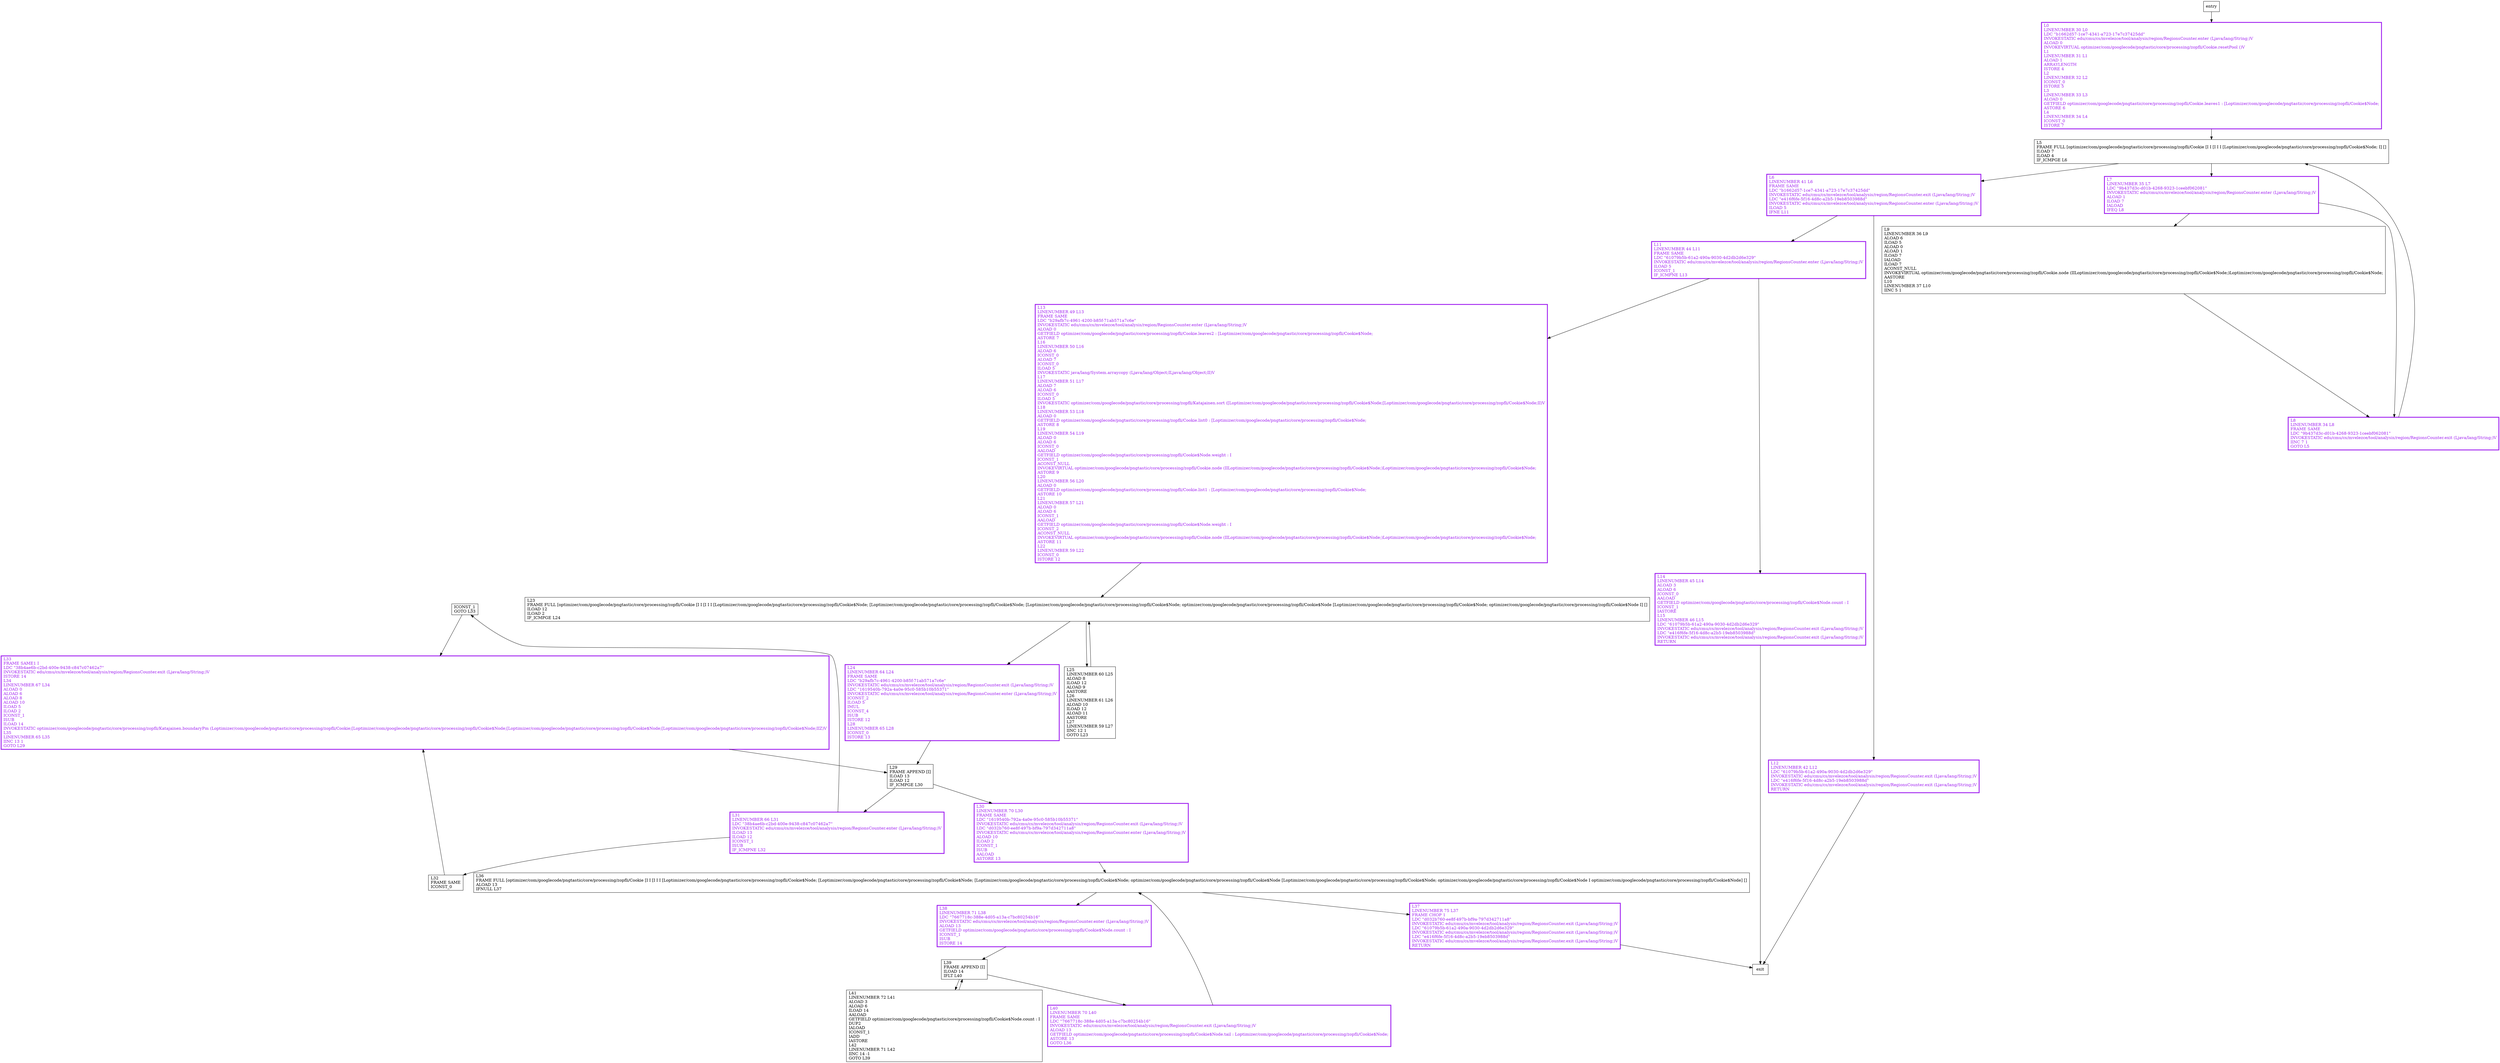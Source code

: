 digraph lengthLimitedCodeLengths {
node [shape=record];
113456821 [label="ICONST_1\lGOTO L33\l"];
1197302856 [label="L6\lLINENUMBER 41 L6\lFRAME SAME\lLDC \"b1662d57-1ce7-4341-a723-17e7c37425dd\"\lINVOKESTATIC edu/cmu/cs/mvelezce/tool/analysis/region/RegionsCounter.exit (Ljava/lang/String;)V\lLDC \"e416f6fe-5f16-4d8c-a2b5-19eb8503988d\"\lINVOKESTATIC edu/cmu/cs/mvelezce/tool/analysis/region/RegionsCounter.enter (Ljava/lang/String;)V\lILOAD 5\lIFNE L11\l"];
400383784 [label="L7\lLINENUMBER 35 L7\lLDC \"9b437d3c-d01b-4268-9323-1ceebf062081\"\lINVOKESTATIC edu/cmu/cs/mvelezce/tool/analysis/region/RegionsCounter.enter (Ljava/lang/String;)V\lALOAD 1\lILOAD 7\lIALOAD\lIFEQ L8\l"];
720430426 [label="L31\lLINENUMBER 66 L31\lLDC \"38b4ae6b-c2bd-400e-9438-c847c07462a7\"\lINVOKESTATIC edu/cmu/cs/mvelezce/tool/analysis/region/RegionsCounter.enter (Ljava/lang/String;)V\lILOAD 13\lILOAD 12\lICONST_1\lISUB\lIF_ICMPNE L32\l"];
853834092 [label="L12\lLINENUMBER 42 L12\lLDC \"61079b5b-61a2-490a-9030-4d2db2d6e329\"\lINVOKESTATIC edu/cmu/cs/mvelezce/tool/analysis/region/RegionsCounter.exit (Ljava/lang/String;)V\lLDC \"e416f6fe-5f16-4d8c-a2b5-19eb8503988d\"\lINVOKESTATIC edu/cmu/cs/mvelezce/tool/analysis/region/RegionsCounter.exit (Ljava/lang/String;)V\lRETURN\l"];
758534398 [label="L29\lFRAME APPEND [I]\lILOAD 13\lILOAD 12\lIF_ICMPGE L30\l"];
274454448 [label="L8\lLINENUMBER 34 L8\lFRAME SAME\lLDC \"9b437d3c-d01b-4268-9323-1ceebf062081\"\lINVOKESTATIC edu/cmu/cs/mvelezce/tool/analysis/region/RegionsCounter.exit (Ljava/lang/String;)V\lIINC 7 1\lGOTO L5\l"];
1835305943 [label="L39\lFRAME APPEND [I]\lILOAD 14\lIFLT L40\l"];
262649634 [label="L25\lLINENUMBER 60 L25\lALOAD 8\lILOAD 12\lALOAD 9\lAASTORE\lL26\lLINENUMBER 61 L26\lALOAD 10\lILOAD 12\lALOAD 11\lAASTORE\lL27\lLINENUMBER 59 L27\lIINC 12 1\lGOTO L23\l"];
83304911 [label="L14\lLINENUMBER 45 L14\lALOAD 3\lALOAD 6\lICONST_0\lAALOAD\lGETFIELD optimizer/com/googlecode/pngtastic/core/processing/zopfli/Cookie$Node.count : I\lICONST_1\lIASTORE\lL15\lLINENUMBER 46 L15\lLDC \"61079b5b-61a2-490a-9030-4d2db2d6e329\"\lINVOKESTATIC edu/cmu/cs/mvelezce/tool/analysis/region/RegionsCounter.exit (Ljava/lang/String;)V\lLDC \"e416f6fe-5f16-4d8c-a2b5-19eb8503988d\"\lINVOKESTATIC edu/cmu/cs/mvelezce/tool/analysis/region/RegionsCounter.exit (Ljava/lang/String;)V\lRETURN\l"];
417094017 [label="L32\lFRAME SAME\lICONST_0\l"];
176436997 [label="L36\lFRAME FULL [optimizer/com/googlecode/pngtastic/core/processing/zopfli/Cookie [I I [I I I [Loptimizer/com/googlecode/pngtastic/core/processing/zopfli/Cookie$Node; [Loptimizer/com/googlecode/pngtastic/core/processing/zopfli/Cookie$Node; [Loptimizer/com/googlecode/pngtastic/core/processing/zopfli/Cookie$Node; optimizer/com/googlecode/pngtastic/core/processing/zopfli/Cookie$Node [Loptimizer/com/googlecode/pngtastic/core/processing/zopfli/Cookie$Node; optimizer/com/googlecode/pngtastic/core/processing/zopfli/Cookie$Node I optimizer/com/googlecode/pngtastic/core/processing/zopfli/Cookie$Node] []\lALOAD 13\lIFNULL L37\l"];
1512815694 [label="L41\lLINENUMBER 72 L41\lALOAD 3\lALOAD 6\lILOAD 14\lAALOAD\lGETFIELD optimizer/com/googlecode/pngtastic/core/processing/zopfli/Cookie$Node.count : I\lDUP2\lIALOAD\lICONST_1\lIADD\lIASTORE\lL42\lLINENUMBER 71 L42\lIINC 14 -1\lGOTO L39\l"];
1157998000 [label="L40\lLINENUMBER 70 L40\lFRAME SAME\lLDC \"7667718c-388e-4d05-a13a-c7bc80254b16\"\lINVOKESTATIC edu/cmu/cs/mvelezce/tool/analysis/region/RegionsCounter.exit (Ljava/lang/String;)V\lALOAD 13\lGETFIELD optimizer/com/googlecode/pngtastic/core/processing/zopfli/Cookie$Node.tail : Loptimizer/com/googlecode/pngtastic/core/processing/zopfli/Cookie$Node;\lASTORE 13\lGOTO L36\l"];
4304793 [label="L33\lFRAME SAME1 I\lLDC \"38b4ae6b-c2bd-400e-9438-c847c07462a7\"\lINVOKESTATIC edu/cmu/cs/mvelezce/tool/analysis/region/RegionsCounter.exit (Ljava/lang/String;)V\lISTORE 14\lL34\lLINENUMBER 67 L34\lALOAD 0\lALOAD 6\lALOAD 8\lALOAD 10\lILOAD 5\lILOAD 2\lICONST_1\lISUB\lILOAD 14\lINVOKESTATIC optimizer/com/googlecode/pngtastic/core/processing/zopfli/Katajainen.boundaryPm (Loptimizer/com/googlecode/pngtastic/core/processing/zopfli/Cookie;[Loptimizer/com/googlecode/pngtastic/core/processing/zopfli/Cookie$Node;[Loptimizer/com/googlecode/pngtastic/core/processing/zopfli/Cookie$Node;[Loptimizer/com/googlecode/pngtastic/core/processing/zopfli/Cookie$Node;IIZ)V\lL35\lLINENUMBER 65 L35\lIINC 13 1\lGOTO L29\l"];
2085406466 [label="L11\lLINENUMBER 44 L11\lFRAME SAME\lLDC \"61079b5b-61a2-490a-9030-4d2db2d6e329\"\lINVOKESTATIC edu/cmu/cs/mvelezce/tool/analysis/region/RegionsCounter.enter (Ljava/lang/String;)V\lILOAD 5\lICONST_1\lIF_ICMPNE L13\l"];
26602503 [label="L5\lFRAME FULL [optimizer/com/googlecode/pngtastic/core/processing/zopfli/Cookie [I I [I I I [Loptimizer/com/googlecode/pngtastic/core/processing/zopfli/Cookie$Node; I] []\lILOAD 7\lILOAD 4\lIF_ICMPGE L6\l"];
1356705711 [label="L0\lLINENUMBER 30 L0\lLDC \"b1662d57-1ce7-4341-a723-17e7c37425dd\"\lINVOKESTATIC edu/cmu/cs/mvelezce/tool/analysis/region/RegionsCounter.enter (Ljava/lang/String;)V\lALOAD 0\lINVOKEVIRTUAL optimizer/com/googlecode/pngtastic/core/processing/zopfli/Cookie.resetPool ()V\lL1\lLINENUMBER 31 L1\lALOAD 1\lARRAYLENGTH\lISTORE 4\lL2\lLINENUMBER 32 L2\lICONST_0\lISTORE 5\lL3\lLINENUMBER 33 L3\lALOAD 0\lGETFIELD optimizer/com/googlecode/pngtastic/core/processing/zopfli/Cookie.leaves1 : [Loptimizer/com/googlecode/pngtastic/core/processing/zopfli/Cookie$Node;\lASTORE 6\lL4\lLINENUMBER 34 L4\lICONST_0\lISTORE 7\l"];
759608003 [label="L9\lLINENUMBER 36 L9\lALOAD 6\lILOAD 5\lALOAD 0\lALOAD 1\lILOAD 7\lIALOAD\lILOAD 7\lACONST_NULL\lINVOKEVIRTUAL optimizer/com/googlecode/pngtastic/core/processing/zopfli/Cookie.node (IILoptimizer/com/googlecode/pngtastic/core/processing/zopfli/Cookie$Node;)Loptimizer/com/googlecode/pngtastic/core/processing/zopfli/Cookie$Node;\lAASTORE\lL10\lLINENUMBER 37 L10\lIINC 5 1\l"];
2024789353 [label="L30\lLINENUMBER 70 L30\lFRAME SAME\lLDC \"1619540b-792a-4a0e-95c0-585b10b55371\"\lINVOKESTATIC edu/cmu/cs/mvelezce/tool/analysis/region/RegionsCounter.exit (Ljava/lang/String;)V\lLDC \"d032b760-ee8f-497b-bf9a-797d342711a8\"\lINVOKESTATIC edu/cmu/cs/mvelezce/tool/analysis/region/RegionsCounter.enter (Ljava/lang/String;)V\lALOAD 10\lILOAD 2\lICONST_1\lISUB\lAALOAD\lASTORE 13\l"];
1219880536 [label="L38\lLINENUMBER 71 L38\lLDC \"7667718c-388e-4d05-a13a-c7bc80254b16\"\lINVOKESTATIC edu/cmu/cs/mvelezce/tool/analysis/region/RegionsCounter.enter (Ljava/lang/String;)V\lALOAD 13\lGETFIELD optimizer/com/googlecode/pngtastic/core/processing/zopfli/Cookie$Node.count : I\lICONST_1\lISUB\lISTORE 14\l"];
1173060930 [label="L23\lFRAME FULL [optimizer/com/googlecode/pngtastic/core/processing/zopfli/Cookie [I I [I I I [Loptimizer/com/googlecode/pngtastic/core/processing/zopfli/Cookie$Node; [Loptimizer/com/googlecode/pngtastic/core/processing/zopfli/Cookie$Node; [Loptimizer/com/googlecode/pngtastic/core/processing/zopfli/Cookie$Node; optimizer/com/googlecode/pngtastic/core/processing/zopfli/Cookie$Node [Loptimizer/com/googlecode/pngtastic/core/processing/zopfli/Cookie$Node; optimizer/com/googlecode/pngtastic/core/processing/zopfli/Cookie$Node I] []\lILOAD 12\lILOAD 2\lIF_ICMPGE L24\l"];
513376900 [label="L24\lLINENUMBER 64 L24\lFRAME SAME\lLDC \"b29afb7c-4961-4200-b85f-71ab571a7c6e\"\lINVOKESTATIC edu/cmu/cs/mvelezce/tool/analysis/region/RegionsCounter.exit (Ljava/lang/String;)V\lLDC \"1619540b-792a-4a0e-95c0-585b10b55371\"\lINVOKESTATIC edu/cmu/cs/mvelezce/tool/analysis/region/RegionsCounter.enter (Ljava/lang/String;)V\lICONST_2\lILOAD 5\lIMUL\lICONST_4\lISUB\lISTORE 12\lL28\lLINENUMBER 65 L28\lICONST_0\lISTORE 13\l"];
707528025 [label="L13\lLINENUMBER 49 L13\lFRAME SAME\lLDC \"b29afb7c-4961-4200-b85f-71ab571a7c6e\"\lINVOKESTATIC edu/cmu/cs/mvelezce/tool/analysis/region/RegionsCounter.enter (Ljava/lang/String;)V\lALOAD 0\lGETFIELD optimizer/com/googlecode/pngtastic/core/processing/zopfli/Cookie.leaves2 : [Loptimizer/com/googlecode/pngtastic/core/processing/zopfli/Cookie$Node;\lASTORE 7\lL16\lLINENUMBER 50 L16\lALOAD 6\lICONST_0\lALOAD 7\lICONST_0\lILOAD 5\lINVOKESTATIC java/lang/System.arraycopy (Ljava/lang/Object;ILjava/lang/Object;II)V\lL17\lLINENUMBER 51 L17\lALOAD 7\lALOAD 6\lICONST_0\lILOAD 5\lINVOKESTATIC optimizer/com/googlecode/pngtastic/core/processing/zopfli/Katajainen.sort ([Loptimizer/com/googlecode/pngtastic/core/processing/zopfli/Cookie$Node;[Loptimizer/com/googlecode/pngtastic/core/processing/zopfli/Cookie$Node;II)V\lL18\lLINENUMBER 53 L18\lALOAD 0\lGETFIELD optimizer/com/googlecode/pngtastic/core/processing/zopfli/Cookie.list0 : [Loptimizer/com/googlecode/pngtastic/core/processing/zopfli/Cookie$Node;\lASTORE 8\lL19\lLINENUMBER 54 L19\lALOAD 0\lALOAD 6\lICONST_0\lAALOAD\lGETFIELD optimizer/com/googlecode/pngtastic/core/processing/zopfli/Cookie$Node.weight : I\lICONST_1\lACONST_NULL\lINVOKEVIRTUAL optimizer/com/googlecode/pngtastic/core/processing/zopfli/Cookie.node (IILoptimizer/com/googlecode/pngtastic/core/processing/zopfli/Cookie$Node;)Loptimizer/com/googlecode/pngtastic/core/processing/zopfli/Cookie$Node;\lASTORE 9\lL20\lLINENUMBER 56 L20\lALOAD 0\lGETFIELD optimizer/com/googlecode/pngtastic/core/processing/zopfli/Cookie.list1 : [Loptimizer/com/googlecode/pngtastic/core/processing/zopfli/Cookie$Node;\lASTORE 10\lL21\lLINENUMBER 57 L21\lALOAD 0\lALOAD 6\lICONST_1\lAALOAD\lGETFIELD optimizer/com/googlecode/pngtastic/core/processing/zopfli/Cookie$Node.weight : I\lICONST_2\lACONST_NULL\lINVOKEVIRTUAL optimizer/com/googlecode/pngtastic/core/processing/zopfli/Cookie.node (IILoptimizer/com/googlecode/pngtastic/core/processing/zopfli/Cookie$Node;)Loptimizer/com/googlecode/pngtastic/core/processing/zopfli/Cookie$Node;\lASTORE 11\lL22\lLINENUMBER 59 L22\lICONST_0\lISTORE 12\l"];
1474040968 [label="L37\lLINENUMBER 75 L37\lFRAME CHOP 1\lLDC \"d032b760-ee8f-497b-bf9a-797d342711a8\"\lINVOKESTATIC edu/cmu/cs/mvelezce/tool/analysis/region/RegionsCounter.exit (Ljava/lang/String;)V\lLDC \"61079b5b-61a2-490a-9030-4d2db2d6e329\"\lINVOKESTATIC edu/cmu/cs/mvelezce/tool/analysis/region/RegionsCounter.exit (Ljava/lang/String;)V\lLDC \"e416f6fe-5f16-4d8c-a2b5-19eb8503988d\"\lINVOKESTATIC edu/cmu/cs/mvelezce/tool/analysis/region/RegionsCounter.exit (Ljava/lang/String;)V\lRETURN\l"];
entry;
exit;
113456821 -> 4304793;
1197302856 -> 2085406466;
1197302856 -> 853834092;
400383784 -> 274454448;
400383784 -> 759608003;
720430426 -> 113456821;
720430426 -> 417094017;
853834092 -> exit;
758534398 -> 720430426;
758534398 -> 2024789353;
274454448 -> 26602503;
1835305943 -> 1157998000;
1835305943 -> 1512815694;
262649634 -> 1173060930;
83304911 -> exit;
417094017 -> 4304793;
176436997 -> 1219880536;
176436997 -> 1474040968;
1512815694 -> 1835305943;
1157998000 -> 176436997;
4304793 -> 758534398;
2085406466 -> 707528025;
2085406466 -> 83304911;
26602503 -> 1197302856;
26602503 -> 400383784;
1356705711 -> 26602503;
759608003 -> 274454448;
2024789353 -> 176436997;
entry -> 1356705711;
1219880536 -> 1835305943;
1173060930 -> 513376900;
1173060930 -> 262649634;
513376900 -> 758534398;
707528025 -> 1173060930;
1474040968 -> exit;
1157998000[fontcolor="purple", penwidth=3, color="purple"];
1197302856[fontcolor="purple", penwidth=3, color="purple"];
4304793[fontcolor="purple", penwidth=3, color="purple"];
400383784[fontcolor="purple", penwidth=3, color="purple"];
720430426[fontcolor="purple", penwidth=3, color="purple"];
2085406466[fontcolor="purple", penwidth=3, color="purple"];
1356705711[fontcolor="purple", penwidth=3, color="purple"];
853834092[fontcolor="purple", penwidth=3, color="purple"];
2024789353[fontcolor="purple", penwidth=3, color="purple"];
274454448[fontcolor="purple", penwidth=3, color="purple"];
1219880536[fontcolor="purple", penwidth=3, color="purple"];
513376900[fontcolor="purple", penwidth=3, color="purple"];
707528025[fontcolor="purple", penwidth=3, color="purple"];
1474040968[fontcolor="purple", penwidth=3, color="purple"];
83304911[fontcolor="purple", penwidth=3, color="purple"];
}
